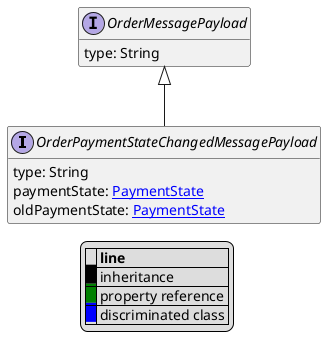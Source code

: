 @startuml

hide empty fields
hide empty methods
legend
|= |= line |
|<back:black>   </back>| inheritance |
|<back:green>   </back>| property reference |
|<back:blue>   </back>| discriminated class |
endlegend
interface OrderPaymentStateChangedMessagePayload [[OrderPaymentStateChangedMessagePayload.svg]] extends OrderMessagePayload {
    type: String
    paymentState: [[PaymentState.svg PaymentState]]
    oldPaymentState: [[PaymentState.svg PaymentState]]
}
interface OrderMessagePayload [[OrderMessagePayload.svg]]  {
    type: String
}





@enduml
